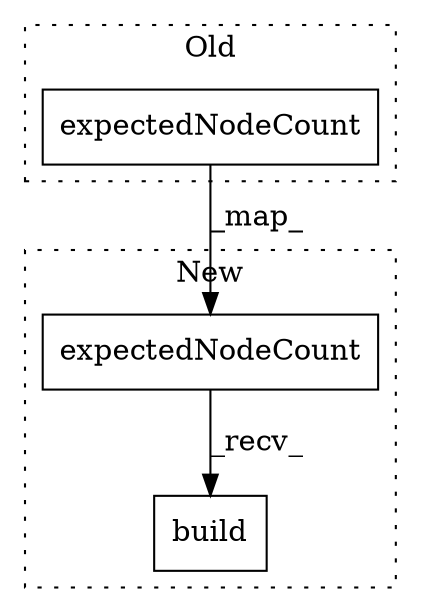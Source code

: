 digraph G {
subgraph cluster0 {
1 [label="expectedNodeCount" a="32" s="11009,11037" l="18,1" shape="box"];
label = "Old";
style="dotted";
}
subgraph cluster1 {
2 [label="expectedNodeCount" a="32" s="11129,11157" l="18,1" shape="box"];
3 [label="build" a="32" s="11168" l="7" shape="box"];
label = "New";
style="dotted";
}
1 -> 2 [label="_map_"];
2 -> 3 [label="_recv_"];
}